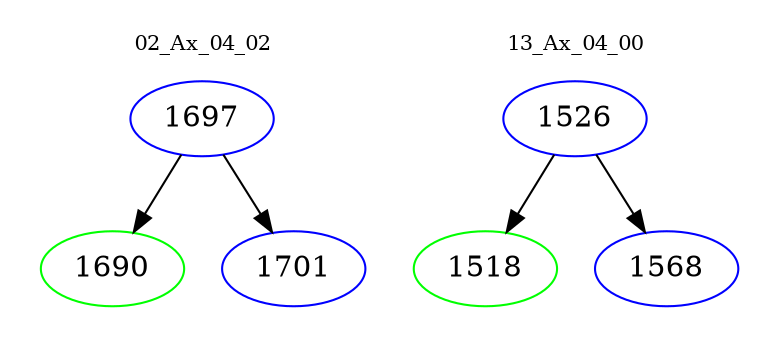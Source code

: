 digraph{
subgraph cluster_0 {
color = white
label = "02_Ax_04_02";
fontsize=10;
T0_1697 [label="1697", color="blue"]
T0_1697 -> T0_1690 [color="black"]
T0_1690 [label="1690", color="green"]
T0_1697 -> T0_1701 [color="black"]
T0_1701 [label="1701", color="blue"]
}
subgraph cluster_1 {
color = white
label = "13_Ax_04_00";
fontsize=10;
T1_1526 [label="1526", color="blue"]
T1_1526 -> T1_1518 [color="black"]
T1_1518 [label="1518", color="green"]
T1_1526 -> T1_1568 [color="black"]
T1_1568 [label="1568", color="blue"]
}
}
